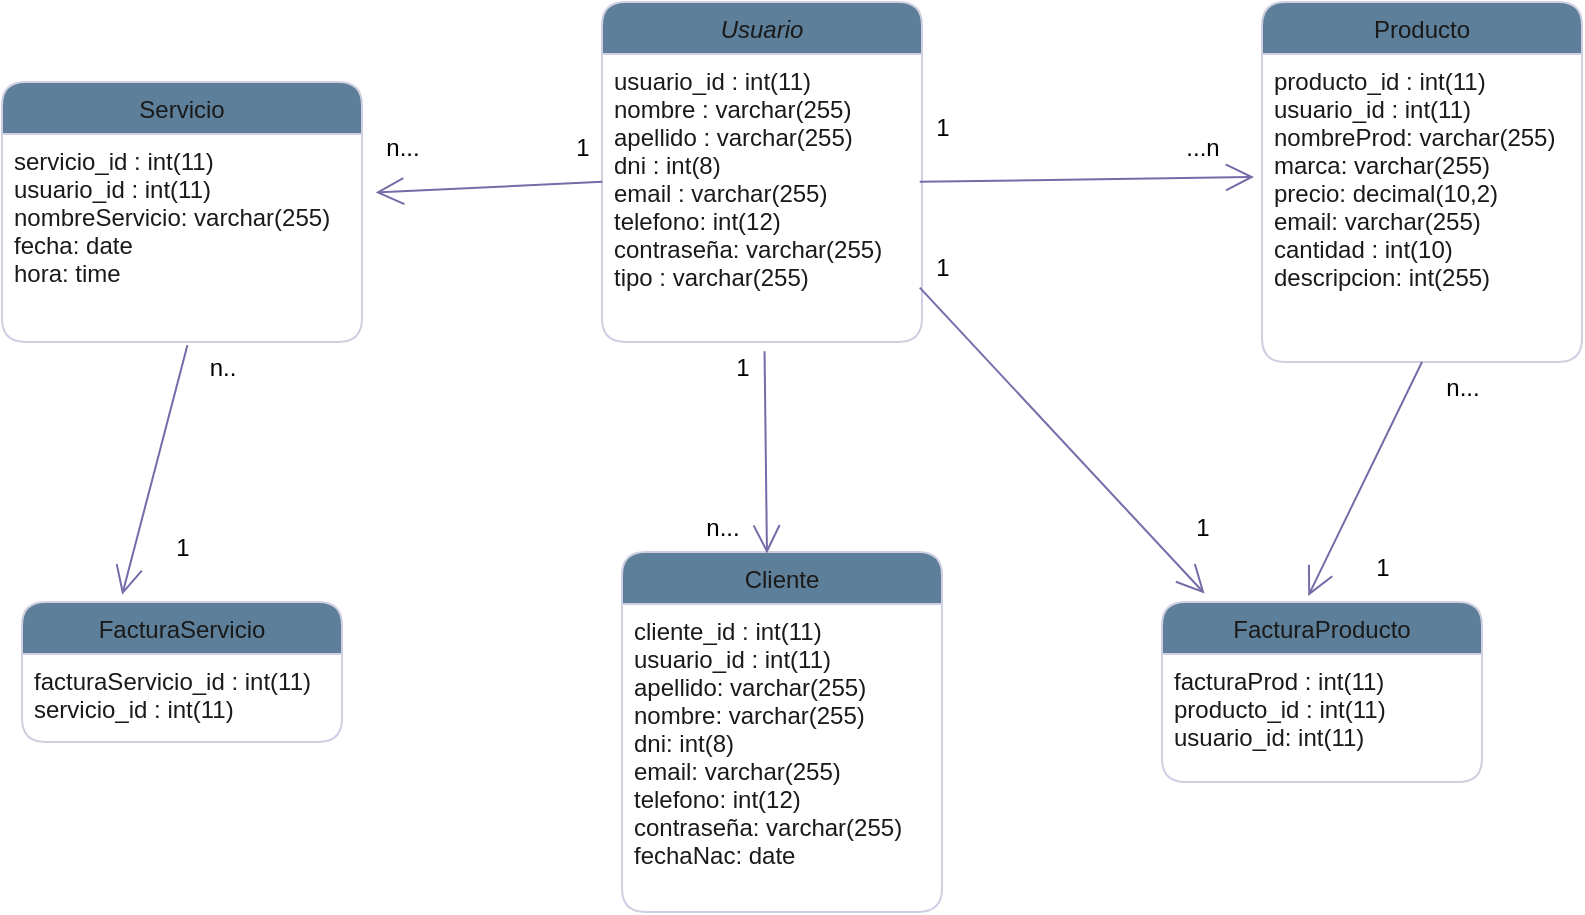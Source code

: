 <mxfile version="22.1.5" type="device">
  <diagram id="C5RBs43oDa-KdzZeNtuy" name="Page-1">
    <mxGraphModel dx="1120" dy="456" grid="1" gridSize="10" guides="1" tooltips="1" connect="1" arrows="1" fold="1" page="1" pageScale="1" pageWidth="827" pageHeight="1169" math="0" shadow="0">
      <root>
        <mxCell id="WIyWlLk6GJQsqaUBKTNV-0" />
        <mxCell id="WIyWlLk6GJQsqaUBKTNV-1" parent="WIyWlLk6GJQsqaUBKTNV-0" />
        <mxCell id="zkfFHV4jXpPFQw0GAbJ--0" value="Usuario" style="swimlane;fontStyle=2;align=center;verticalAlign=top;childLayout=stackLayout;horizontal=1;startSize=26;horizontalStack=0;resizeParent=1;resizeLast=0;collapsible=1;marginBottom=0;rounded=1;shadow=0;strokeWidth=1;labelBackgroundColor=none;fillColor=#5D7F99;strokeColor=#D0CEE2;fontColor=#1A1A1A;" parent="WIyWlLk6GJQsqaUBKTNV-1" vertex="1">
          <mxGeometry x="740" y="40" width="160" height="170" as="geometry">
            <mxRectangle x="230" y="140" width="160" height="26" as="alternateBounds" />
          </mxGeometry>
        </mxCell>
        <mxCell id="zkfFHV4jXpPFQw0GAbJ--1" value="usuario_id : int(11)&#xa;nombre : varchar(255)&#xa;apellido : varchar(255)&#xa;dni : int(8)&#xa;email : varchar(255)&#xa;telefono: int(12)&#xa;contraseña: varchar(255)&#xa;tipo : varchar(255)" style="text;align=left;verticalAlign=top;spacingLeft=4;spacingRight=4;overflow=hidden;rotatable=0;points=[[0,0.5],[1,0.5]];portConstraint=eastwest;labelBackgroundColor=none;fontColor=#1A1A1A;rounded=1;" parent="zkfFHV4jXpPFQw0GAbJ--0" vertex="1">
          <mxGeometry y="26" width="160" height="144" as="geometry" />
        </mxCell>
        <mxCell id="zkfFHV4jXpPFQw0GAbJ--17" value="Cliente" style="swimlane;fontStyle=0;align=center;verticalAlign=top;childLayout=stackLayout;horizontal=1;startSize=26;horizontalStack=0;resizeParent=1;resizeLast=0;collapsible=1;marginBottom=0;rounded=1;shadow=0;strokeWidth=1;labelBackgroundColor=none;fillColor=#5D7F99;strokeColor=#D0CEE2;fontColor=#1A1A1A;" parent="WIyWlLk6GJQsqaUBKTNV-1" vertex="1">
          <mxGeometry x="750" y="315" width="160" height="180" as="geometry">
            <mxRectangle x="550" y="140" width="160" height="26" as="alternateBounds" />
          </mxGeometry>
        </mxCell>
        <mxCell id="zkfFHV4jXpPFQw0GAbJ--25" value="cliente_id : int(11)&#xa;usuario_id : int(11)&#xa;apellido: varchar(255)&#xa;nombre: varchar(255)&#xa;dni: int(8)&#xa;email: varchar(255)&#xa;telefono: int(12)&#xa;contraseña: varchar(255)&#xa;fechaNac: date" style="text;align=left;verticalAlign=top;spacingLeft=4;spacingRight=4;overflow=hidden;rotatable=0;points=[[0,0.5],[1,0.5]];portConstraint=eastwest;labelBackgroundColor=none;fontColor=#1A1A1A;rounded=1;" parent="zkfFHV4jXpPFQw0GAbJ--17" vertex="1">
          <mxGeometry y="26" width="160" height="144" as="geometry" />
        </mxCell>
        <mxCell id="f-EAhzcMk210PgTD_hvE-0" value="Producto" style="swimlane;fontStyle=0;align=center;verticalAlign=top;childLayout=stackLayout;horizontal=1;startSize=26;horizontalStack=0;resizeParent=1;resizeLast=0;collapsible=1;marginBottom=0;rounded=1;shadow=0;strokeWidth=1;labelBackgroundColor=none;fillColor=#5D7F99;strokeColor=#D0CEE2;fontColor=#1A1A1A;" vertex="1" parent="WIyWlLk6GJQsqaUBKTNV-1">
          <mxGeometry x="1070" y="40" width="160" height="180" as="geometry">
            <mxRectangle x="550" y="140" width="160" height="26" as="alternateBounds" />
          </mxGeometry>
        </mxCell>
        <mxCell id="f-EAhzcMk210PgTD_hvE-1" value="producto_id : int(11)&#xa;usuario_id : int(11)&#xa;nombreProd: varchar(255)&#xa;marca: varchar(255)&#xa;precio: decimal(10,2)&#xa;email: varchar(255)&#xa;cantidad : int(10)&#xa;descripcion: int(255)" style="text;align=left;verticalAlign=top;spacingLeft=4;spacingRight=4;overflow=hidden;rotatable=0;points=[[0,0.5],[1,0.5]];portConstraint=eastwest;labelBackgroundColor=none;fontColor=#1A1A1A;rounded=1;" vertex="1" parent="f-EAhzcMk210PgTD_hvE-0">
          <mxGeometry y="26" width="160" height="144" as="geometry" />
        </mxCell>
        <mxCell id="f-EAhzcMk210PgTD_hvE-3" value="FacturaProducto" style="swimlane;fontStyle=0;align=center;verticalAlign=top;childLayout=stackLayout;horizontal=1;startSize=26;horizontalStack=0;resizeParent=1;resizeLast=0;collapsible=1;marginBottom=0;rounded=1;shadow=0;strokeWidth=1;labelBackgroundColor=none;fillColor=#5D7F99;strokeColor=#D0CEE2;fontColor=#1A1A1A;" vertex="1" parent="WIyWlLk6GJQsqaUBKTNV-1">
          <mxGeometry x="1020" y="340" width="160" height="90" as="geometry">
            <mxRectangle x="550" y="140" width="160" height="26" as="alternateBounds" />
          </mxGeometry>
        </mxCell>
        <mxCell id="f-EAhzcMk210PgTD_hvE-4" value="facturaProd : int(11)&#xa;producto_id : int(11)&#xa;usuario_id: int(11)" style="text;align=left;verticalAlign=top;spacingLeft=4;spacingRight=4;overflow=hidden;rotatable=0;points=[[0,0.5],[1,0.5]];portConstraint=eastwest;labelBackgroundColor=none;fontColor=#1A1A1A;rounded=1;" vertex="1" parent="f-EAhzcMk210PgTD_hvE-3">
          <mxGeometry y="26" width="160" height="64" as="geometry" />
        </mxCell>
        <mxCell id="f-EAhzcMk210PgTD_hvE-5" value="FacturaServicio" style="swimlane;fontStyle=0;align=center;verticalAlign=top;childLayout=stackLayout;horizontal=1;startSize=26;horizontalStack=0;resizeParent=1;resizeLast=0;collapsible=1;marginBottom=0;rounded=1;shadow=0;strokeWidth=1;labelBackgroundColor=none;fillColor=#5D7F99;strokeColor=#D0CEE2;fontColor=#1A1A1A;" vertex="1" parent="WIyWlLk6GJQsqaUBKTNV-1">
          <mxGeometry x="450" y="340" width="160" height="70" as="geometry">
            <mxRectangle x="550" y="140" width="160" height="26" as="alternateBounds" />
          </mxGeometry>
        </mxCell>
        <mxCell id="f-EAhzcMk210PgTD_hvE-6" value="facturaServicio_id : int(11)&#xa;servicio_id : int(11)" style="text;align=left;verticalAlign=top;spacingLeft=4;spacingRight=4;overflow=hidden;rotatable=0;points=[[0,0.5],[1,0.5]];portConstraint=eastwest;labelBackgroundColor=none;fontColor=#1A1A1A;rounded=1;" vertex="1" parent="f-EAhzcMk210PgTD_hvE-5">
          <mxGeometry y="26" width="160" height="44" as="geometry" />
        </mxCell>
        <mxCell id="f-EAhzcMk210PgTD_hvE-7" value="Servicio" style="swimlane;fontStyle=0;align=center;verticalAlign=top;childLayout=stackLayout;horizontal=1;startSize=26;horizontalStack=0;resizeParent=1;resizeLast=0;collapsible=1;marginBottom=0;rounded=1;shadow=0;strokeWidth=1;labelBackgroundColor=none;fillColor=#5D7F99;strokeColor=#D0CEE2;fontColor=#1A1A1A;" vertex="1" parent="WIyWlLk6GJQsqaUBKTNV-1">
          <mxGeometry x="440" y="80" width="180" height="130" as="geometry">
            <mxRectangle x="550" y="140" width="160" height="26" as="alternateBounds" />
          </mxGeometry>
        </mxCell>
        <mxCell id="f-EAhzcMk210PgTD_hvE-8" value="servicio_id : int(11)&#xa;usuario_id : int(11)&#xa;nombreServicio: varchar(255)&#xa;fecha: date&#xa;hora: time" style="text;align=left;verticalAlign=top;spacingLeft=4;spacingRight=4;overflow=hidden;rotatable=0;points=[[0,0.5],[1,0.5]];portConstraint=eastwest;labelBackgroundColor=none;fontColor=#1A1A1A;rounded=1;" vertex="1" parent="f-EAhzcMk210PgTD_hvE-7">
          <mxGeometry y="26" width="180" height="104" as="geometry" />
        </mxCell>
        <mxCell id="f-EAhzcMk210PgTD_hvE-14" value="" style="endArrow=open;endFill=1;endSize=12;html=1;rounded=1;exitX=0.515;exitY=1.016;exitDx=0;exitDy=0;exitPerimeter=0;entryX=0.313;entryY=-0.052;entryDx=0;entryDy=0;entryPerimeter=0;labelBackgroundColor=none;strokeColor=#736CA8;fontColor=default;" edge="1" parent="WIyWlLk6GJQsqaUBKTNV-1" source="f-EAhzcMk210PgTD_hvE-8" target="f-EAhzcMk210PgTD_hvE-5">
          <mxGeometry width="160" relative="1" as="geometry">
            <mxPoint x="450" y="310" as="sourcePoint" />
            <mxPoint x="610" y="310" as="targetPoint" />
          </mxGeometry>
        </mxCell>
        <mxCell id="f-EAhzcMk210PgTD_hvE-15" value="" style="endArrow=open;endFill=1;endSize=12;html=1;rounded=1;exitX=0.001;exitY=0.444;exitDx=0;exitDy=0;exitPerimeter=0;entryX=1.038;entryY=0.281;entryDx=0;entryDy=0;entryPerimeter=0;labelBackgroundColor=none;strokeColor=#736CA8;fontColor=default;" edge="1" parent="WIyWlLk6GJQsqaUBKTNV-1" source="zkfFHV4jXpPFQw0GAbJ--1" target="f-EAhzcMk210PgTD_hvE-8">
          <mxGeometry width="160" relative="1" as="geometry">
            <mxPoint x="450" y="310" as="sourcePoint" />
            <mxPoint x="610" y="310" as="targetPoint" />
          </mxGeometry>
        </mxCell>
        <mxCell id="f-EAhzcMk210PgTD_hvE-16" value="" style="endArrow=open;endFill=1;endSize=12;html=1;rounded=1;exitX=0.508;exitY=1.032;exitDx=0;exitDy=0;exitPerimeter=0;entryX=0.453;entryY=0.004;entryDx=0;entryDy=0;entryPerimeter=0;labelBackgroundColor=none;strokeColor=#736CA8;fontColor=default;" edge="1" parent="WIyWlLk6GJQsqaUBKTNV-1" source="zkfFHV4jXpPFQw0GAbJ--1" target="zkfFHV4jXpPFQw0GAbJ--17">
          <mxGeometry width="160" relative="1" as="geometry">
            <mxPoint x="450" y="310" as="sourcePoint" />
            <mxPoint x="610" y="310" as="targetPoint" />
          </mxGeometry>
        </mxCell>
        <mxCell id="f-EAhzcMk210PgTD_hvE-17" value="" style="endArrow=open;endFill=1;endSize=12;html=1;rounded=1;exitX=0.993;exitY=0.444;exitDx=0;exitDy=0;exitPerimeter=0;entryX=-0.025;entryY=0.427;entryDx=0;entryDy=0;entryPerimeter=0;labelBackgroundColor=none;strokeColor=#736CA8;fontColor=default;" edge="1" parent="WIyWlLk6GJQsqaUBKTNV-1" source="zkfFHV4jXpPFQw0GAbJ--1" target="f-EAhzcMk210PgTD_hvE-1">
          <mxGeometry width="160" relative="1" as="geometry">
            <mxPoint x="770" y="310" as="sourcePoint" />
            <mxPoint x="930" y="310" as="targetPoint" />
          </mxGeometry>
        </mxCell>
        <mxCell id="f-EAhzcMk210PgTD_hvE-18" value="" style="endArrow=open;endFill=1;endSize=12;html=1;rounded=1;exitX=0.5;exitY=1;exitDx=0;exitDy=0;entryX=0.457;entryY=-0.034;entryDx=0;entryDy=0;entryPerimeter=0;labelBackgroundColor=none;strokeColor=#736CA8;fontColor=default;" edge="1" parent="WIyWlLk6GJQsqaUBKTNV-1" source="f-EAhzcMk210PgTD_hvE-0" target="f-EAhzcMk210PgTD_hvE-3">
          <mxGeometry width="160" relative="1" as="geometry">
            <mxPoint x="770" y="310" as="sourcePoint" />
            <mxPoint x="930" y="310" as="targetPoint" />
          </mxGeometry>
        </mxCell>
        <mxCell id="f-EAhzcMk210PgTD_hvE-19" value="" style="endArrow=open;endFill=1;endSize=12;html=1;rounded=1;exitX=0.993;exitY=0.811;exitDx=0;exitDy=0;exitPerimeter=0;entryX=0.133;entryY=-0.047;entryDx=0;entryDy=0;entryPerimeter=0;labelBackgroundColor=none;strokeColor=#736CA8;fontColor=default;" edge="1" parent="WIyWlLk6GJQsqaUBKTNV-1" source="zkfFHV4jXpPFQw0GAbJ--1" target="f-EAhzcMk210PgTD_hvE-3">
          <mxGeometry width="160" relative="1" as="geometry">
            <mxPoint x="770" y="310" as="sourcePoint" />
            <mxPoint x="930" y="310" as="targetPoint" />
          </mxGeometry>
        </mxCell>
        <mxCell id="f-EAhzcMk210PgTD_hvE-20" value="n..." style="text;html=1;align=center;verticalAlign=middle;resizable=0;points=[];autosize=1;strokeColor=none;fillColor=none;" vertex="1" parent="WIyWlLk6GJQsqaUBKTNV-1">
          <mxGeometry x="620" y="98" width="40" height="30" as="geometry" />
        </mxCell>
        <mxCell id="f-EAhzcMk210PgTD_hvE-21" value="1" style="text;html=1;align=center;verticalAlign=middle;resizable=0;points=[];autosize=1;strokeColor=none;fillColor=none;" vertex="1" parent="WIyWlLk6GJQsqaUBKTNV-1">
          <mxGeometry x="715" y="98" width="30" height="30" as="geometry" />
        </mxCell>
        <mxCell id="f-EAhzcMk210PgTD_hvE-22" value="1" style="text;html=1;align=center;verticalAlign=middle;resizable=0;points=[];autosize=1;strokeColor=none;fillColor=none;" vertex="1" parent="WIyWlLk6GJQsqaUBKTNV-1">
          <mxGeometry x="895" y="88" width="30" height="30" as="geometry" />
        </mxCell>
        <mxCell id="f-EAhzcMk210PgTD_hvE-23" value="...n" style="text;html=1;align=center;verticalAlign=middle;resizable=0;points=[];autosize=1;strokeColor=none;fillColor=none;" vertex="1" parent="WIyWlLk6GJQsqaUBKTNV-1">
          <mxGeometry x="1020" y="98" width="40" height="30" as="geometry" />
        </mxCell>
        <mxCell id="f-EAhzcMk210PgTD_hvE-24" value="n.." style="text;html=1;align=center;verticalAlign=middle;resizable=0;points=[];autosize=1;strokeColor=none;fillColor=none;" vertex="1" parent="WIyWlLk6GJQsqaUBKTNV-1">
          <mxGeometry x="530" y="208" width="40" height="30" as="geometry" />
        </mxCell>
        <mxCell id="f-EAhzcMk210PgTD_hvE-25" value="1" style="text;html=1;align=center;verticalAlign=middle;resizable=0;points=[];autosize=1;strokeColor=none;fillColor=none;" vertex="1" parent="WIyWlLk6GJQsqaUBKTNV-1">
          <mxGeometry x="515" y="298" width="30" height="30" as="geometry" />
        </mxCell>
        <mxCell id="f-EAhzcMk210PgTD_hvE-26" value="1" style="text;html=1;align=center;verticalAlign=middle;resizable=0;points=[];autosize=1;strokeColor=none;fillColor=none;" vertex="1" parent="WIyWlLk6GJQsqaUBKTNV-1">
          <mxGeometry x="795" y="208" width="30" height="30" as="geometry" />
        </mxCell>
        <mxCell id="f-EAhzcMk210PgTD_hvE-27" value="n..." style="text;html=1;align=center;verticalAlign=middle;resizable=0;points=[];autosize=1;strokeColor=none;fillColor=none;" vertex="1" parent="WIyWlLk6GJQsqaUBKTNV-1">
          <mxGeometry x="780" y="288" width="40" height="30" as="geometry" />
        </mxCell>
        <mxCell id="f-EAhzcMk210PgTD_hvE-28" value="1" style="text;html=1;align=center;verticalAlign=middle;resizable=0;points=[];autosize=1;strokeColor=none;fillColor=none;" vertex="1" parent="WIyWlLk6GJQsqaUBKTNV-1">
          <mxGeometry x="895" y="158" width="30" height="30" as="geometry" />
        </mxCell>
        <mxCell id="f-EAhzcMk210PgTD_hvE-29" value="n..." style="text;html=1;align=center;verticalAlign=middle;resizable=0;points=[];autosize=1;strokeColor=none;fillColor=none;" vertex="1" parent="WIyWlLk6GJQsqaUBKTNV-1">
          <mxGeometry x="1150" y="218" width="40" height="30" as="geometry" />
        </mxCell>
        <mxCell id="f-EAhzcMk210PgTD_hvE-30" value="1" style="text;html=1;align=center;verticalAlign=middle;resizable=0;points=[];autosize=1;strokeColor=none;fillColor=none;" vertex="1" parent="WIyWlLk6GJQsqaUBKTNV-1">
          <mxGeometry x="1115" y="308" width="30" height="30" as="geometry" />
        </mxCell>
        <mxCell id="f-EAhzcMk210PgTD_hvE-31" value="1" style="text;html=1;align=center;verticalAlign=middle;resizable=0;points=[];autosize=1;strokeColor=none;fillColor=none;" vertex="1" parent="WIyWlLk6GJQsqaUBKTNV-1">
          <mxGeometry x="1025" y="288" width="30" height="30" as="geometry" />
        </mxCell>
      </root>
    </mxGraphModel>
  </diagram>
</mxfile>
